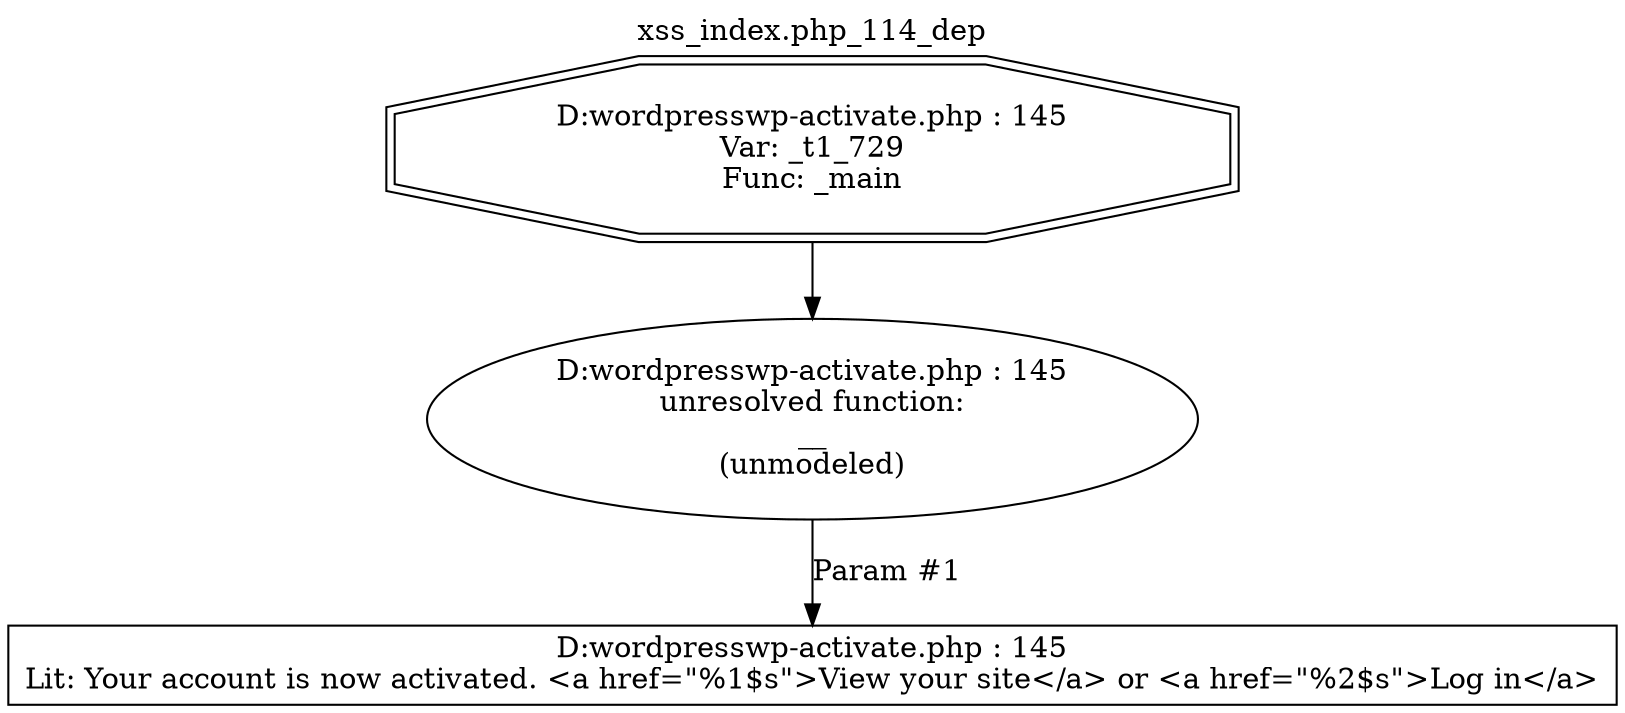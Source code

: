 digraph cfg {
  label="xss_index.php_114_dep";
  labelloc=t;
  n1 [shape=doubleoctagon, label="D:\wordpress\wp-activate.php : 145\nVar: _t1_729\nFunc: _main\n"];
  n2 [shape=ellipse, label="D:\wordpress\wp-activate.php : 145\nunresolved function:\n__\n(unmodeled)\n"];
  n3 [shape=box, label="D:\wordpress\wp-activate.php : 145\nLit: Your account is now activated. <a href=\"%1$s\">View your site</a> or <a href=\"%2$s\">Log in</a>\n"];
  n1 -> n2;
  n2 -> n3[label="Param #1"];
}

